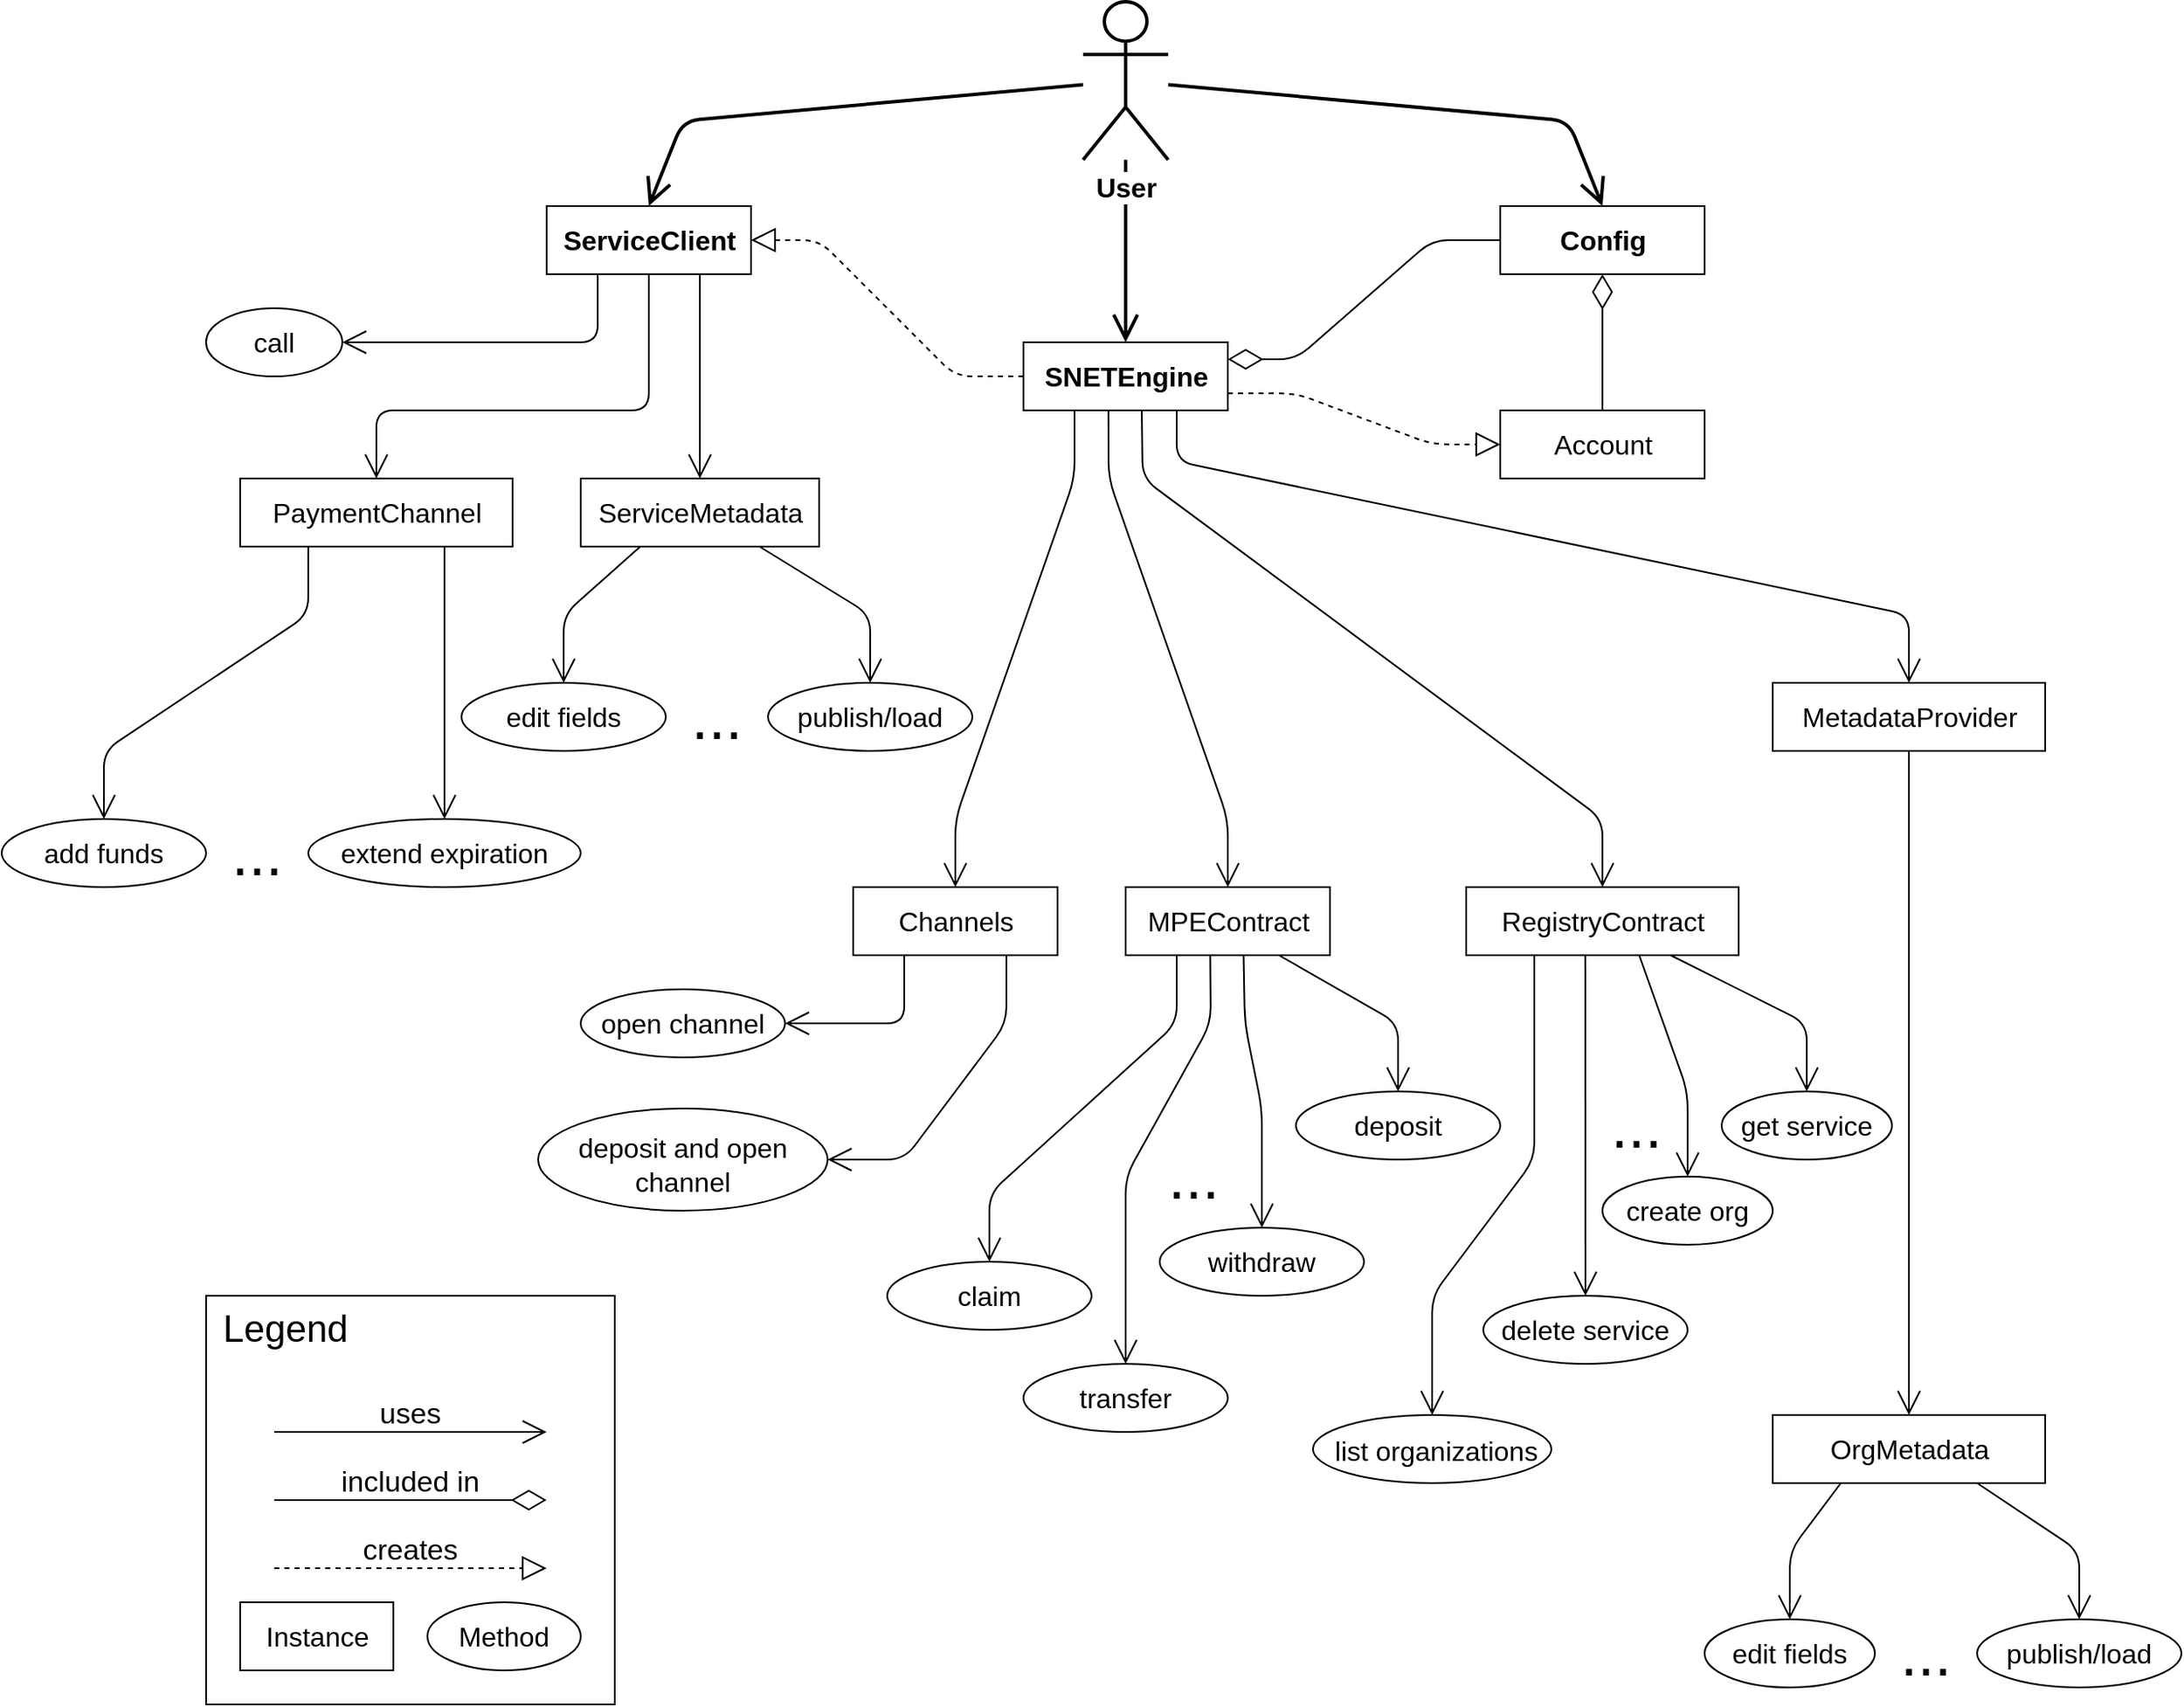 <mxfile version="24.8.4">
  <diagram id="iwyaRmyc2do9cjPhO4LA" name="Страница 1">
    <mxGraphModel dx="4132" dy="1649" grid="1" gridSize="10" guides="1" tooltips="1" connect="1" arrows="1" fold="1" page="1" pageScale="1" pageWidth="1169" pageHeight="1654" math="0" shadow="0">
      <root>
        <mxCell id="0" />
        <mxCell id="1" parent="0" />
        <mxCell id="kHthK8g9RaTz27YrAfq--12" value="" style="rounded=0;whiteSpace=wrap;html=1;fillColor=none;" vertex="1" parent="1">
          <mxGeometry x="40" y="800" width="240" height="240" as="geometry" />
        </mxCell>
        <mxCell id="s5wBCX-7ufnMCxiDHOa--12" style="endArrow=open;endFill=1;endSize=12;html=1;fontSize=16;entryX=0.5;entryY=0;entryDx=0;entryDy=0;strokeWidth=2;" parent="1" source="s5wBCX-7ufnMCxiDHOa--2" target="s5wBCX-7ufnMCxiDHOa--4" edge="1">
          <mxGeometry relative="1" as="geometry">
            <mxPoint x="520" y="120" as="sourcePoint" />
            <Array as="points">
              <mxPoint x="320" y="110" />
            </Array>
          </mxGeometry>
        </mxCell>
        <mxCell id="s5wBCX-7ufnMCxiDHOa--13" style="endArrow=open;endFill=1;endSize=12;html=1;fontSize=16;strokeWidth=2;" parent="1" source="s5wBCX-7ufnMCxiDHOa--2" target="s5wBCX-7ufnMCxiDHOa--3" edge="1">
          <mxGeometry relative="1" as="geometry">
            <mxPoint x="620" y="180" as="sourcePoint" />
          </mxGeometry>
        </mxCell>
        <mxCell id="s5wBCX-7ufnMCxiDHOa--14" style="endArrow=open;endFill=1;endSize=12;html=1;fontSize=16;entryX=0.5;entryY=0;entryDx=0;entryDy=0;strokeWidth=2;" parent="1" source="s5wBCX-7ufnMCxiDHOa--2" target="s5wBCX-7ufnMCxiDHOa--9" edge="1">
          <mxGeometry relative="1" as="geometry">
            <mxPoint x="650" y="60" as="sourcePoint" />
            <Array as="points">
              <mxPoint x="840" y="110" />
            </Array>
          </mxGeometry>
        </mxCell>
        <mxCell id="s5wBCX-7ufnMCxiDHOa--2" value="User" style="shape=umlActor;verticalLabelPosition=bottom;verticalAlign=top;html=1;fontSize=16;labelBackgroundColor=default;strokeWidth=2;fontStyle=1" parent="1" vertex="1">
          <mxGeometry x="555" y="40" width="50" height="92.86" as="geometry" />
        </mxCell>
        <mxCell id="s5wBCX-7ufnMCxiDHOa--7" style="endArrow=block;endFill=0;endSize=12;html=1;fontSize=16;exitX=0;exitY=0.5;exitDx=0;exitDy=0;entryX=1;entryY=0.5;entryDx=0;entryDy=0;dashed=1;" parent="1" source="s5wBCX-7ufnMCxiDHOa--3" target="s5wBCX-7ufnMCxiDHOa--4" edge="1">
          <mxGeometry relative="1" as="geometry">
            <mxPoint x="503.084" y="371.1" as="targetPoint" />
            <Array as="points">
              <mxPoint x="480" y="260" />
              <mxPoint x="400" y="180" />
            </Array>
          </mxGeometry>
        </mxCell>
        <mxCell id="s5wBCX-7ufnMCxiDHOa--47" style="endArrow=open;endFill=1;endSize=12;html=1;fontSize=16;exitX=0.75;exitY=1;exitDx=0;exitDy=0;entryX=0.5;entryY=0;entryDx=0;entryDy=0;" parent="1" source="s5wBCX-7ufnMCxiDHOa--3" target="s5wBCX-7ufnMCxiDHOa--48" edge="1">
          <mxGeometry relative="1" as="geometry">
            <mxPoint x="730" y="390" as="targetPoint" />
            <mxPoint x="650" y="310" as="sourcePoint" />
            <Array as="points">
              <mxPoint x="610" y="310" />
              <mxPoint x="1040" y="400" />
            </Array>
          </mxGeometry>
        </mxCell>
        <mxCell id="s5wBCX-7ufnMCxiDHOa--53" style="endArrow=open;endFill=1;endSize=12;html=1;fontSize=16;exitX=0.416;exitY=1.008;exitDx=0;exitDy=0;exitPerimeter=0;entryX=0.5;entryY=0;entryDx=0;entryDy=0;" parent="1" source="s5wBCX-7ufnMCxiDHOa--3" target="s5wBCX-7ufnMCxiDHOa--52" edge="1">
          <mxGeometry relative="1" as="geometry">
            <mxPoint x="740" y="540" as="targetPoint" />
            <Array as="points">
              <mxPoint x="570" y="320" />
              <mxPoint x="640" y="520" />
            </Array>
          </mxGeometry>
        </mxCell>
        <mxCell id="s5wBCX-7ufnMCxiDHOa--55" style="endArrow=open;endFill=1;endSize=12;html=1;fontSize=16;exitX=0.579;exitY=0.998;exitDx=0;exitDy=0;entryX=0.5;entryY=0;entryDx=0;entryDy=0;exitPerimeter=0;" parent="1" source="s5wBCX-7ufnMCxiDHOa--3" target="s5wBCX-7ufnMCxiDHOa--54" edge="1">
          <mxGeometry relative="1" as="geometry">
            <mxPoint x="640" y="330" as="sourcePoint" />
            <Array as="points">
              <mxPoint x="590" y="320" />
              <mxPoint x="860" y="520" />
            </Array>
          </mxGeometry>
        </mxCell>
        <mxCell id="s5wBCX-7ufnMCxiDHOa--81" style="endArrow=open;endFill=1;endSize=12;html=1;fontSize=16;exitX=0.25;exitY=1;exitDx=0;exitDy=0;entryX=0.5;entryY=0;entryDx=0;entryDy=0;" parent="1" source="s5wBCX-7ufnMCxiDHOa--3" target="s5wBCX-7ufnMCxiDHOa--80" edge="1">
          <mxGeometry relative="1" as="geometry">
            <mxPoint x="590" y="350" as="sourcePoint" />
            <mxPoint x="590" y="530" as="targetPoint" />
            <Array as="points">
              <mxPoint x="550" y="320" />
              <mxPoint x="480" y="520" />
            </Array>
          </mxGeometry>
        </mxCell>
        <mxCell id="s5wBCX-7ufnMCxiDHOa--3" value="SNETEngine" style="html=1;fontSize=16;fontStyle=1" parent="1" vertex="1">
          <mxGeometry x="520" y="240" width="120" height="40" as="geometry" />
        </mxCell>
        <mxCell id="s5wBCX-7ufnMCxiDHOa--25" style="endArrow=open;endFill=1;endSize=12;html=1;fontSize=16;exitX=0.25;exitY=1;exitDx=0;exitDy=0;entryX=1;entryY=0.5;entryDx=0;entryDy=0;" parent="1" source="s5wBCX-7ufnMCxiDHOa--4" target="s5wBCX-7ufnMCxiDHOa--24" edge="1">
          <mxGeometry relative="1" as="geometry">
            <mxPoint x="240" y="230" as="sourcePoint" />
            <Array as="points">
              <mxPoint x="270" y="240" />
            </Array>
          </mxGeometry>
        </mxCell>
        <mxCell id="s5wBCX-7ufnMCxiDHOa--27" style="endArrow=open;endFill=1;endSize=12;html=1;fontSize=16;exitX=0.5;exitY=1;exitDx=0;exitDy=0;entryX=0.5;entryY=0;entryDx=0;entryDy=0;" parent="1" source="s5wBCX-7ufnMCxiDHOa--4" target="s5wBCX-7ufnMCxiDHOa--26" edge="1">
          <mxGeometry relative="1" as="geometry">
            <mxPoint x="190" y="300" as="targetPoint" />
            <Array as="points">
              <mxPoint x="300" y="280" />
              <mxPoint x="140" y="280" />
            </Array>
          </mxGeometry>
        </mxCell>
        <mxCell id="s5wBCX-7ufnMCxiDHOa--29" style="endArrow=open;endFill=1;endSize=12;html=1;fontSize=16;exitX=0.75;exitY=1;exitDx=0;exitDy=0;entryX=0.5;entryY=0;entryDx=0;entryDy=0;" parent="1" source="s5wBCX-7ufnMCxiDHOa--4" target="s5wBCX-7ufnMCxiDHOa--28" edge="1">
          <mxGeometry relative="1" as="geometry">
            <mxPoint x="340" y="220" as="sourcePoint" />
            <mxPoint x="400" y="270" as="targetPoint" />
            <Array as="points" />
          </mxGeometry>
        </mxCell>
        <mxCell id="s5wBCX-7ufnMCxiDHOa--4" value="ServiceClient" style="html=1;fontSize=16;fontStyle=1" parent="1" vertex="1">
          <mxGeometry x="240" y="160" width="120" height="40" as="geometry" />
        </mxCell>
        <mxCell id="s5wBCX-7ufnMCxiDHOa--10" style="endArrow=diamondThin;endFill=0;endSize=18;html=1;fontSize=16;exitX=0;exitY=0.5;exitDx=0;exitDy=0;entryX=1;entryY=0.25;entryDx=0;entryDy=0;" parent="1" source="s5wBCX-7ufnMCxiDHOa--9" target="s5wBCX-7ufnMCxiDHOa--3" edge="1">
          <mxGeometry relative="1" as="geometry">
            <Array as="points">
              <mxPoint x="760" y="180" />
              <mxPoint x="680" y="250" />
            </Array>
          </mxGeometry>
        </mxCell>
        <mxCell id="s5wBCX-7ufnMCxiDHOa--9" value="Config" style="html=1;fontSize=16;fontStyle=1" parent="1" vertex="1">
          <mxGeometry x="800" y="160" width="120" height="40" as="geometry" />
        </mxCell>
        <mxCell id="s5wBCX-7ufnMCxiDHOa--23" style="endArrow=diamondThin;endFill=0;endSize=18;html=1;fontSize=16;entryX=0.5;entryY=1;entryDx=0;entryDy=0;" parent="1" source="s5wBCX-7ufnMCxiDHOa--19" target="s5wBCX-7ufnMCxiDHOa--9" edge="1">
          <mxGeometry relative="1" as="geometry">
            <mxPoint x="940" y="220" as="targetPoint" />
            <Array as="points">
              <mxPoint x="860" y="240" />
            </Array>
          </mxGeometry>
        </mxCell>
        <mxCell id="s5wBCX-7ufnMCxiDHOa--19" value="Account" style="html=1;fontSize=16;" parent="1" vertex="1">
          <mxGeometry x="800" y="280" width="120" height="40" as="geometry" />
        </mxCell>
        <mxCell id="s5wBCX-7ufnMCxiDHOa--22" style="endArrow=block;endFill=0;endSize=12;html=1;fontSize=16;exitX=1;exitY=0.75;exitDx=0;exitDy=0;dashed=1;entryX=0;entryY=0.5;entryDx=0;entryDy=0;" parent="1" source="s5wBCX-7ufnMCxiDHOa--3" target="s5wBCX-7ufnMCxiDHOa--19" edge="1">
          <mxGeometry relative="1" as="geometry">
            <mxPoint x="836.702" y="267.952" as="sourcePoint" />
            <mxPoint x="920" y="300" as="targetPoint" />
            <Array as="points">
              <mxPoint x="680" y="270" />
              <mxPoint x="760" y="300" />
            </Array>
          </mxGeometry>
        </mxCell>
        <mxCell id="s5wBCX-7ufnMCxiDHOa--24" value="call" style="ellipse;whiteSpace=wrap;html=1;fontSize=16;" parent="1" vertex="1">
          <mxGeometry x="40" y="220" width="80" height="40" as="geometry" />
        </mxCell>
        <mxCell id="s5wBCX-7ufnMCxiDHOa--32" style="endArrow=open;endFill=1;endSize=12;html=1;fontSize=16;exitX=0.25;exitY=1;exitDx=0;exitDy=0;entryX=0.5;entryY=0;entryDx=0;entryDy=0;" parent="1" source="s5wBCX-7ufnMCxiDHOa--26" target="s5wBCX-7ufnMCxiDHOa--30" edge="1">
          <mxGeometry relative="1" as="geometry">
            <mxPoint x="80" y="420" as="targetPoint" />
            <Array as="points">
              <mxPoint x="100" y="400" />
              <mxPoint x="-20" y="480" />
            </Array>
          </mxGeometry>
        </mxCell>
        <mxCell id="s5wBCX-7ufnMCxiDHOa--33" style="endArrow=open;endFill=1;endSize=12;html=1;fontSize=16;exitX=0.75;exitY=1;exitDx=0;exitDy=0;entryX=0.5;entryY=0;entryDx=0;entryDy=0;" parent="1" source="s5wBCX-7ufnMCxiDHOa--26" target="s5wBCX-7ufnMCxiDHOa--31" edge="1">
          <mxGeometry relative="1" as="geometry">
            <mxPoint x="230" y="400" as="sourcePoint" />
            <Array as="points">
              <mxPoint x="180" y="400" />
            </Array>
          </mxGeometry>
        </mxCell>
        <mxCell id="s5wBCX-7ufnMCxiDHOa--26" value="PaymentChannel" style="html=1;fontSize=16;" parent="1" vertex="1">
          <mxGeometry x="60" y="320" width="160" height="40" as="geometry" />
        </mxCell>
        <mxCell id="s5wBCX-7ufnMCxiDHOa--38" style="endArrow=open;endFill=1;endSize=12;html=1;fontSize=16;entryX=0.5;entryY=0;entryDx=0;entryDy=0;exitX=0.25;exitY=1;exitDx=0;exitDy=0;" parent="1" source="s5wBCX-7ufnMCxiDHOa--28" target="s5wBCX-7ufnMCxiDHOa--35" edge="1">
          <mxGeometry relative="1" as="geometry">
            <mxPoint x="330" y="390" as="sourcePoint" />
            <mxPoint x="280" y="440" as="targetPoint" />
            <Array as="points">
              <mxPoint x="250" y="400" />
            </Array>
          </mxGeometry>
        </mxCell>
        <mxCell id="s5wBCX-7ufnMCxiDHOa--39" style="endArrow=open;endFill=1;endSize=12;html=1;fontSize=16;exitX=0.75;exitY=1;exitDx=0;exitDy=0;entryX=0.5;entryY=0;entryDx=0;entryDy=0;" parent="1" source="s5wBCX-7ufnMCxiDHOa--28" target="s5wBCX-7ufnMCxiDHOa--36" edge="1">
          <mxGeometry relative="1" as="geometry">
            <mxPoint x="380" y="370" as="sourcePoint" />
            <Array as="points">
              <mxPoint x="430" y="400" />
            </Array>
          </mxGeometry>
        </mxCell>
        <mxCell id="s5wBCX-7ufnMCxiDHOa--28" value="ServiceMetadata" style="html=1;fontSize=16;" parent="1" vertex="1">
          <mxGeometry x="260" y="320" width="140" height="40" as="geometry" />
        </mxCell>
        <mxCell id="s5wBCX-7ufnMCxiDHOa--30" value="add funds" style="ellipse;whiteSpace=wrap;html=1;fontSize=16;" parent="1" vertex="1">
          <mxGeometry x="-80" y="520" width="120" height="40" as="geometry" />
        </mxCell>
        <mxCell id="s5wBCX-7ufnMCxiDHOa--31" value="extend expiration" style="ellipse;whiteSpace=wrap;html=1;fontSize=16;" parent="1" vertex="1">
          <mxGeometry x="100" y="520" width="160" height="40" as="geometry" />
        </mxCell>
        <mxCell id="s5wBCX-7ufnMCxiDHOa--35" value="edit fields" style="ellipse;whiteSpace=wrap;html=1;fontSize=16;" parent="1" vertex="1">
          <mxGeometry x="190" y="440" width="120" height="40" as="geometry" />
        </mxCell>
        <mxCell id="s5wBCX-7ufnMCxiDHOa--36" value="publish/load" style="ellipse;whiteSpace=wrap;html=1;fontSize=16;" parent="1" vertex="1">
          <mxGeometry x="370" y="440" width="120" height="40" as="geometry" />
        </mxCell>
        <mxCell id="s5wBCX-7ufnMCxiDHOa--41" style="endArrow=open;endFill=1;endSize=12;html=1;fontSize=16;exitX=0.25;exitY=1;exitDx=0;exitDy=0;entryX=0.5;entryY=0;entryDx=0;entryDy=0;" parent="1" source="s5wBCX-7ufnMCxiDHOa--43" target="s5wBCX-7ufnMCxiDHOa--44" edge="1">
          <mxGeometry relative="1" as="geometry">
            <mxPoint x="1010" y="940" as="sourcePoint" />
            <mxPoint x="960" y="980" as="targetPoint" />
            <Array as="points">
              <mxPoint x="970" y="950" />
            </Array>
          </mxGeometry>
        </mxCell>
        <mxCell id="s5wBCX-7ufnMCxiDHOa--42" style="endArrow=open;endFill=1;endSize=12;html=1;fontSize=16;exitX=0.75;exitY=1;exitDx=0;exitDy=0;entryX=0.5;entryY=0;entryDx=0;entryDy=0;" parent="1" source="s5wBCX-7ufnMCxiDHOa--43" target="s5wBCX-7ufnMCxiDHOa--45" edge="1">
          <mxGeometry relative="1" as="geometry">
            <mxPoint x="1020" y="940" as="sourcePoint" />
            <mxPoint x="1130" y="980" as="targetPoint" />
            <Array as="points">
              <mxPoint x="1140" y="950" />
            </Array>
          </mxGeometry>
        </mxCell>
        <mxCell id="s5wBCX-7ufnMCxiDHOa--43" value="OrgMetadata" style="html=1;fontSize=16;" parent="1" vertex="1">
          <mxGeometry x="960" y="870" width="160" height="40" as="geometry" />
        </mxCell>
        <mxCell id="s5wBCX-7ufnMCxiDHOa--44" value="edit fields" style="ellipse;whiteSpace=wrap;html=1;fontSize=16;" parent="1" vertex="1">
          <mxGeometry x="920" y="990" width="100" height="40" as="geometry" />
        </mxCell>
        <mxCell id="s5wBCX-7ufnMCxiDHOa--45" value="publish/load" style="ellipse;whiteSpace=wrap;html=1;fontSize=16;" parent="1" vertex="1">
          <mxGeometry x="1080" y="990" width="120" height="40" as="geometry" />
        </mxCell>
        <mxCell id="s5wBCX-7ufnMCxiDHOa--49" style="endArrow=open;endFill=1;endSize=12;html=1;fontSize=16;" parent="1" source="s5wBCX-7ufnMCxiDHOa--48" target="s5wBCX-7ufnMCxiDHOa--43" edge="1">
          <mxGeometry relative="1" as="geometry" />
        </mxCell>
        <mxCell id="s5wBCX-7ufnMCxiDHOa--48" value="MetadataProvider" style="html=1;fontSize=16;" parent="1" vertex="1">
          <mxGeometry x="960" y="440" width="160" height="40" as="geometry" />
        </mxCell>
        <mxCell id="s5wBCX-7ufnMCxiDHOa--75" style="endArrow=open;endFill=1;endSize=12;html=1;fontSize=16;exitX=0.75;exitY=1;exitDx=0;exitDy=0;" parent="1" source="s5wBCX-7ufnMCxiDHOa--52" target="s5wBCX-7ufnMCxiDHOa--70" edge="1">
          <mxGeometry relative="1" as="geometry">
            <Array as="points">
              <mxPoint x="740" y="640" />
            </Array>
          </mxGeometry>
        </mxCell>
        <mxCell id="s5wBCX-7ufnMCxiDHOa--76" style="endArrow=open;endFill=1;endSize=12;html=1;fontSize=16;exitX=0.414;exitY=1.003;exitDx=0;exitDy=0;exitPerimeter=0;entryX=0.5;entryY=0;entryDx=0;entryDy=0;" parent="1" source="s5wBCX-7ufnMCxiDHOa--52" target="s5wBCX-7ufnMCxiDHOa--72" edge="1">
          <mxGeometry relative="1" as="geometry">
            <Array as="points">
              <mxPoint x="630" y="640" />
              <mxPoint x="580" y="730" />
            </Array>
          </mxGeometry>
        </mxCell>
        <mxCell id="s5wBCX-7ufnMCxiDHOa--77" style="endArrow=open;endFill=1;endSize=12;html=1;fontSize=16;exitX=0.577;exitY=0.986;exitDx=0;exitDy=0;exitPerimeter=0;" parent="1" source="s5wBCX-7ufnMCxiDHOa--52" target="s5wBCX-7ufnMCxiDHOa--73" edge="1">
          <mxGeometry relative="1" as="geometry">
            <Array as="points">
              <mxPoint x="650" y="640" />
              <mxPoint x="660" y="690" />
            </Array>
          </mxGeometry>
        </mxCell>
        <mxCell id="s5wBCX-7ufnMCxiDHOa--78" style="endArrow=open;endFill=1;endSize=12;html=1;fontSize=16;entryX=0.5;entryY=0;entryDx=0;entryDy=0;exitX=0.25;exitY=1;exitDx=0;exitDy=0;" parent="1" source="s5wBCX-7ufnMCxiDHOa--52" target="s5wBCX-7ufnMCxiDHOa--71" edge="1">
          <mxGeometry relative="1" as="geometry">
            <mxPoint x="620" y="630" as="sourcePoint" />
            <mxPoint x="470" y="740" as="targetPoint" />
            <Array as="points">
              <mxPoint x="610" y="640" />
              <mxPoint x="500" y="740" />
            </Array>
          </mxGeometry>
        </mxCell>
        <mxCell id="s5wBCX-7ufnMCxiDHOa--52" value="MPEContract" style="html=1;fontSize=16;" parent="1" vertex="1">
          <mxGeometry x="580" y="560" width="120" height="40" as="geometry" />
        </mxCell>
        <mxCell id="s5wBCX-7ufnMCxiDHOa--63" style="endArrow=open;endFill=1;endSize=12;html=1;fontSize=16;exitX=0.25;exitY=1;exitDx=0;exitDy=0;entryX=0.5;entryY=0;entryDx=0;entryDy=0;" parent="1" source="s5wBCX-7ufnMCxiDHOa--54" target="s5wBCX-7ufnMCxiDHOa--57" edge="1">
          <mxGeometry relative="1" as="geometry">
            <mxPoint x="820" y="730" as="targetPoint" />
            <Array as="points">
              <mxPoint x="820" y="720" />
              <mxPoint x="760" y="800" />
            </Array>
          </mxGeometry>
        </mxCell>
        <mxCell id="s5wBCX-7ufnMCxiDHOa--66" style="endArrow=open;endFill=1;endSize=12;html=1;fontSize=16;exitX=0.437;exitY=1.003;exitDx=0;exitDy=0;exitPerimeter=0;entryX=0.5;entryY=0;entryDx=0;entryDy=0;" parent="1" source="s5wBCX-7ufnMCxiDHOa--54" target="s5wBCX-7ufnMCxiDHOa--61" edge="1">
          <mxGeometry relative="1" as="geometry">
            <mxPoint x="820" y="780" as="targetPoint" />
            <Array as="points" />
          </mxGeometry>
        </mxCell>
        <mxCell id="s5wBCX-7ufnMCxiDHOa--67" style="endArrow=open;endFill=1;endSize=12;html=1;fontSize=16;exitX=0.635;exitY=1;exitDx=0;exitDy=0;exitPerimeter=0;entryX=0.5;entryY=0;entryDx=0;entryDy=0;" parent="1" source="s5wBCX-7ufnMCxiDHOa--54" target="s5wBCX-7ufnMCxiDHOa--58" edge="1">
          <mxGeometry relative="1" as="geometry">
            <Array as="points">
              <mxPoint x="910" y="680" />
            </Array>
          </mxGeometry>
        </mxCell>
        <mxCell id="s5wBCX-7ufnMCxiDHOa--69" style="endArrow=open;endFill=1;endSize=12;html=1;fontSize=16;exitX=0.75;exitY=1;exitDx=0;exitDy=0;entryX=0.5;entryY=0;entryDx=0;entryDy=0;" parent="1" source="s5wBCX-7ufnMCxiDHOa--54" target="s5wBCX-7ufnMCxiDHOa--62" edge="1">
          <mxGeometry relative="1" as="geometry">
            <Array as="points">
              <mxPoint x="980" y="640" />
            </Array>
          </mxGeometry>
        </mxCell>
        <mxCell id="s5wBCX-7ufnMCxiDHOa--54" value="RegistryContract" style="html=1;fontSize=16;" parent="1" vertex="1">
          <mxGeometry x="780" y="560" width="160" height="40" as="geometry" />
        </mxCell>
        <mxCell id="s5wBCX-7ufnMCxiDHOa--57" value="list organizations" style="ellipse;whiteSpace=wrap;html=1;fontSize=16;spacingLeft=5;spacingTop=2;" parent="1" vertex="1">
          <mxGeometry x="690" y="870" width="140" height="40" as="geometry" />
        </mxCell>
        <mxCell id="s5wBCX-7ufnMCxiDHOa--58" value="create org" style="ellipse;whiteSpace=wrap;html=1;fontSize=16;" parent="1" vertex="1">
          <mxGeometry x="860" y="730" width="100" height="40" as="geometry" />
        </mxCell>
        <mxCell id="s5wBCX-7ufnMCxiDHOa--61" value="delete service" style="ellipse;whiteSpace=wrap;html=1;fontSize=16;" parent="1" vertex="1">
          <mxGeometry x="790" y="800" width="120" height="40" as="geometry" />
        </mxCell>
        <mxCell id="s5wBCX-7ufnMCxiDHOa--62" value="get service" style="ellipse;whiteSpace=wrap;html=1;fontSize=16;" parent="1" vertex="1">
          <mxGeometry x="930" y="680" width="100" height="40" as="geometry" />
        </mxCell>
        <mxCell id="s5wBCX-7ufnMCxiDHOa--70" value="deposit" style="ellipse;whiteSpace=wrap;html=1;fontSize=16;" parent="1" vertex="1">
          <mxGeometry x="680" y="680" width="120" height="40" as="geometry" />
        </mxCell>
        <mxCell id="s5wBCX-7ufnMCxiDHOa--71" value="claim" style="ellipse;whiteSpace=wrap;html=1;fontSize=16;" parent="1" vertex="1">
          <mxGeometry x="440" y="780" width="120" height="40" as="geometry" />
        </mxCell>
        <mxCell id="s5wBCX-7ufnMCxiDHOa--72" value="transfer" style="ellipse;whiteSpace=wrap;html=1;fontSize=16;" parent="1" vertex="1">
          <mxGeometry x="520" y="840" width="120" height="40" as="geometry" />
        </mxCell>
        <mxCell id="s5wBCX-7ufnMCxiDHOa--73" value="withdraw" style="ellipse;whiteSpace=wrap;html=1;fontSize=16;" parent="1" vertex="1">
          <mxGeometry x="600" y="760" width="120" height="40" as="geometry" />
        </mxCell>
        <mxCell id="s5wBCX-7ufnMCxiDHOa--84" style="endArrow=open;endFill=1;endSize=12;html=1;fontSize=16;exitX=0.25;exitY=1;exitDx=0;exitDy=0;entryX=1;entryY=0.5;entryDx=0;entryDy=0;" parent="1" source="s5wBCX-7ufnMCxiDHOa--80" target="s5wBCX-7ufnMCxiDHOa--82" edge="1">
          <mxGeometry relative="1" as="geometry">
            <Array as="points">
              <mxPoint x="450" y="640" />
            </Array>
          </mxGeometry>
        </mxCell>
        <mxCell id="s5wBCX-7ufnMCxiDHOa--85" style="endArrow=open;endFill=1;endSize=12;html=1;fontSize=16;entryX=1;entryY=0.5;entryDx=0;entryDy=0;exitX=0.75;exitY=1;exitDx=0;exitDy=0;" parent="1" source="s5wBCX-7ufnMCxiDHOa--80" target="s5wBCX-7ufnMCxiDHOa--83" edge="1">
          <mxGeometry relative="1" as="geometry">
            <mxPoint x="540" y="640" as="sourcePoint" />
            <Array as="points">
              <mxPoint x="510" y="640" />
              <mxPoint x="450" y="720" />
            </Array>
          </mxGeometry>
        </mxCell>
        <mxCell id="s5wBCX-7ufnMCxiDHOa--80" value="Channels" style="html=1;fontSize=16;" parent="1" vertex="1">
          <mxGeometry x="420" y="560" width="120" height="40" as="geometry" />
        </mxCell>
        <mxCell id="s5wBCX-7ufnMCxiDHOa--82" value="open channel" style="ellipse;whiteSpace=wrap;html=1;fontSize=16;" parent="1" vertex="1">
          <mxGeometry x="260" y="620" width="120" height="40" as="geometry" />
        </mxCell>
        <mxCell id="s5wBCX-7ufnMCxiDHOa--83" value="deposit and open channel" style="ellipse;whiteSpace=wrap;html=1;fontSize=16;spacingTop=5;" parent="1" vertex="1">
          <mxGeometry x="235" y="690" width="170" height="60" as="geometry" />
        </mxCell>
        <mxCell id="kHthK8g9RaTz27YrAfq--3" value="" style="endArrow=open;html=1;rounded=0;endFill=0;endSize=12;" edge="1" parent="1">
          <mxGeometry width="50" height="50" relative="1" as="geometry">
            <mxPoint x="80" y="880" as="sourcePoint" />
            <mxPoint x="240" y="880" as="targetPoint" />
          </mxGeometry>
        </mxCell>
        <mxCell id="kHthK8g9RaTz27YrAfq--6" value="Legend" style="text;html=1;align=left;verticalAlign=middle;whiteSpace=wrap;rounded=0;spacing=10;fontSize=22;" vertex="1" parent="1">
          <mxGeometry x="40" y="800" width="240" height="40" as="geometry" />
        </mxCell>
        <mxCell id="kHthK8g9RaTz27YrAfq--7" value="uses" style="text;html=1;align=center;verticalAlign=middle;whiteSpace=wrap;rounded=0;fontSize=17;" vertex="1" parent="1">
          <mxGeometry x="100" y="860" width="120" height="20" as="geometry" />
        </mxCell>
        <mxCell id="kHthK8g9RaTz27YrAfq--8" value="" style="endArrow=diamondThin;html=1;rounded=0;endFill=0;endSize=18;" edge="1" parent="1">
          <mxGeometry width="50" height="50" relative="1" as="geometry">
            <mxPoint x="80" y="920" as="sourcePoint" />
            <mxPoint x="240" y="920" as="targetPoint" />
          </mxGeometry>
        </mxCell>
        <mxCell id="kHthK8g9RaTz27YrAfq--9" value="included in" style="text;html=1;align=center;verticalAlign=middle;whiteSpace=wrap;rounded=0;fontSize=17;" vertex="1" parent="1">
          <mxGeometry x="100" y="900" width="120" height="20" as="geometry" />
        </mxCell>
        <mxCell id="kHthK8g9RaTz27YrAfq--10" value="" style="endArrow=block;html=1;rounded=0;endFill=0;endSize=12;dashed=1;" edge="1" parent="1">
          <mxGeometry width="50" height="50" relative="1" as="geometry">
            <mxPoint x="80" y="960" as="sourcePoint" />
            <mxPoint x="240" y="960" as="targetPoint" />
          </mxGeometry>
        </mxCell>
        <mxCell id="kHthK8g9RaTz27YrAfq--11" value="creates" style="text;html=1;align=center;verticalAlign=middle;whiteSpace=wrap;rounded=0;fontSize=17;" vertex="1" parent="1">
          <mxGeometry x="100" y="940" width="120" height="20" as="geometry" />
        </mxCell>
        <mxCell id="kHthK8g9RaTz27YrAfq--14" value="Instance" style="html=1;fontSize=16;" vertex="1" parent="1">
          <mxGeometry x="60" y="980" width="90" height="40" as="geometry" />
        </mxCell>
        <mxCell id="kHthK8g9RaTz27YrAfq--15" value="Method" style="ellipse;whiteSpace=wrap;html=1;fontSize=16;" vertex="1" parent="1">
          <mxGeometry x="170" y="980" width="90" height="40" as="geometry" />
        </mxCell>
        <mxCell id="kHthK8g9RaTz27YrAfq--19" value="..." style="text;html=1;align=center;verticalAlign=middle;whiteSpace=wrap;rounded=0;fontSize=36;" vertex="1" parent="1">
          <mxGeometry x="320" y="440" width="40" height="40" as="geometry" />
        </mxCell>
        <mxCell id="kHthK8g9RaTz27YrAfq--20" value="..." style="text;html=1;align=center;verticalAlign=middle;whiteSpace=wrap;rounded=0;fontSize=36;" vertex="1" parent="1">
          <mxGeometry x="50" y="520" width="40" height="40" as="geometry" />
        </mxCell>
        <mxCell id="kHthK8g9RaTz27YrAfq--25" value="..." style="text;html=1;align=center;verticalAlign=middle;whiteSpace=wrap;rounded=0;fontSize=36;" vertex="1" parent="1">
          <mxGeometry x="1030" y="990" width="40" height="40" as="geometry" />
        </mxCell>
        <mxCell id="kHthK8g9RaTz27YrAfq--29" value="..." style="text;html=1;align=center;verticalAlign=middle;whiteSpace=wrap;rounded=0;fontSize=36;" vertex="1" parent="1">
          <mxGeometry x="600" y="710" width="40" height="40" as="geometry" />
        </mxCell>
        <mxCell id="kHthK8g9RaTz27YrAfq--30" value="..." style="text;html=1;align=center;verticalAlign=middle;whiteSpace=wrap;rounded=0;fontSize=36;" vertex="1" parent="1">
          <mxGeometry x="860" y="680" width="40" height="40" as="geometry" />
        </mxCell>
      </root>
    </mxGraphModel>
  </diagram>
</mxfile>
